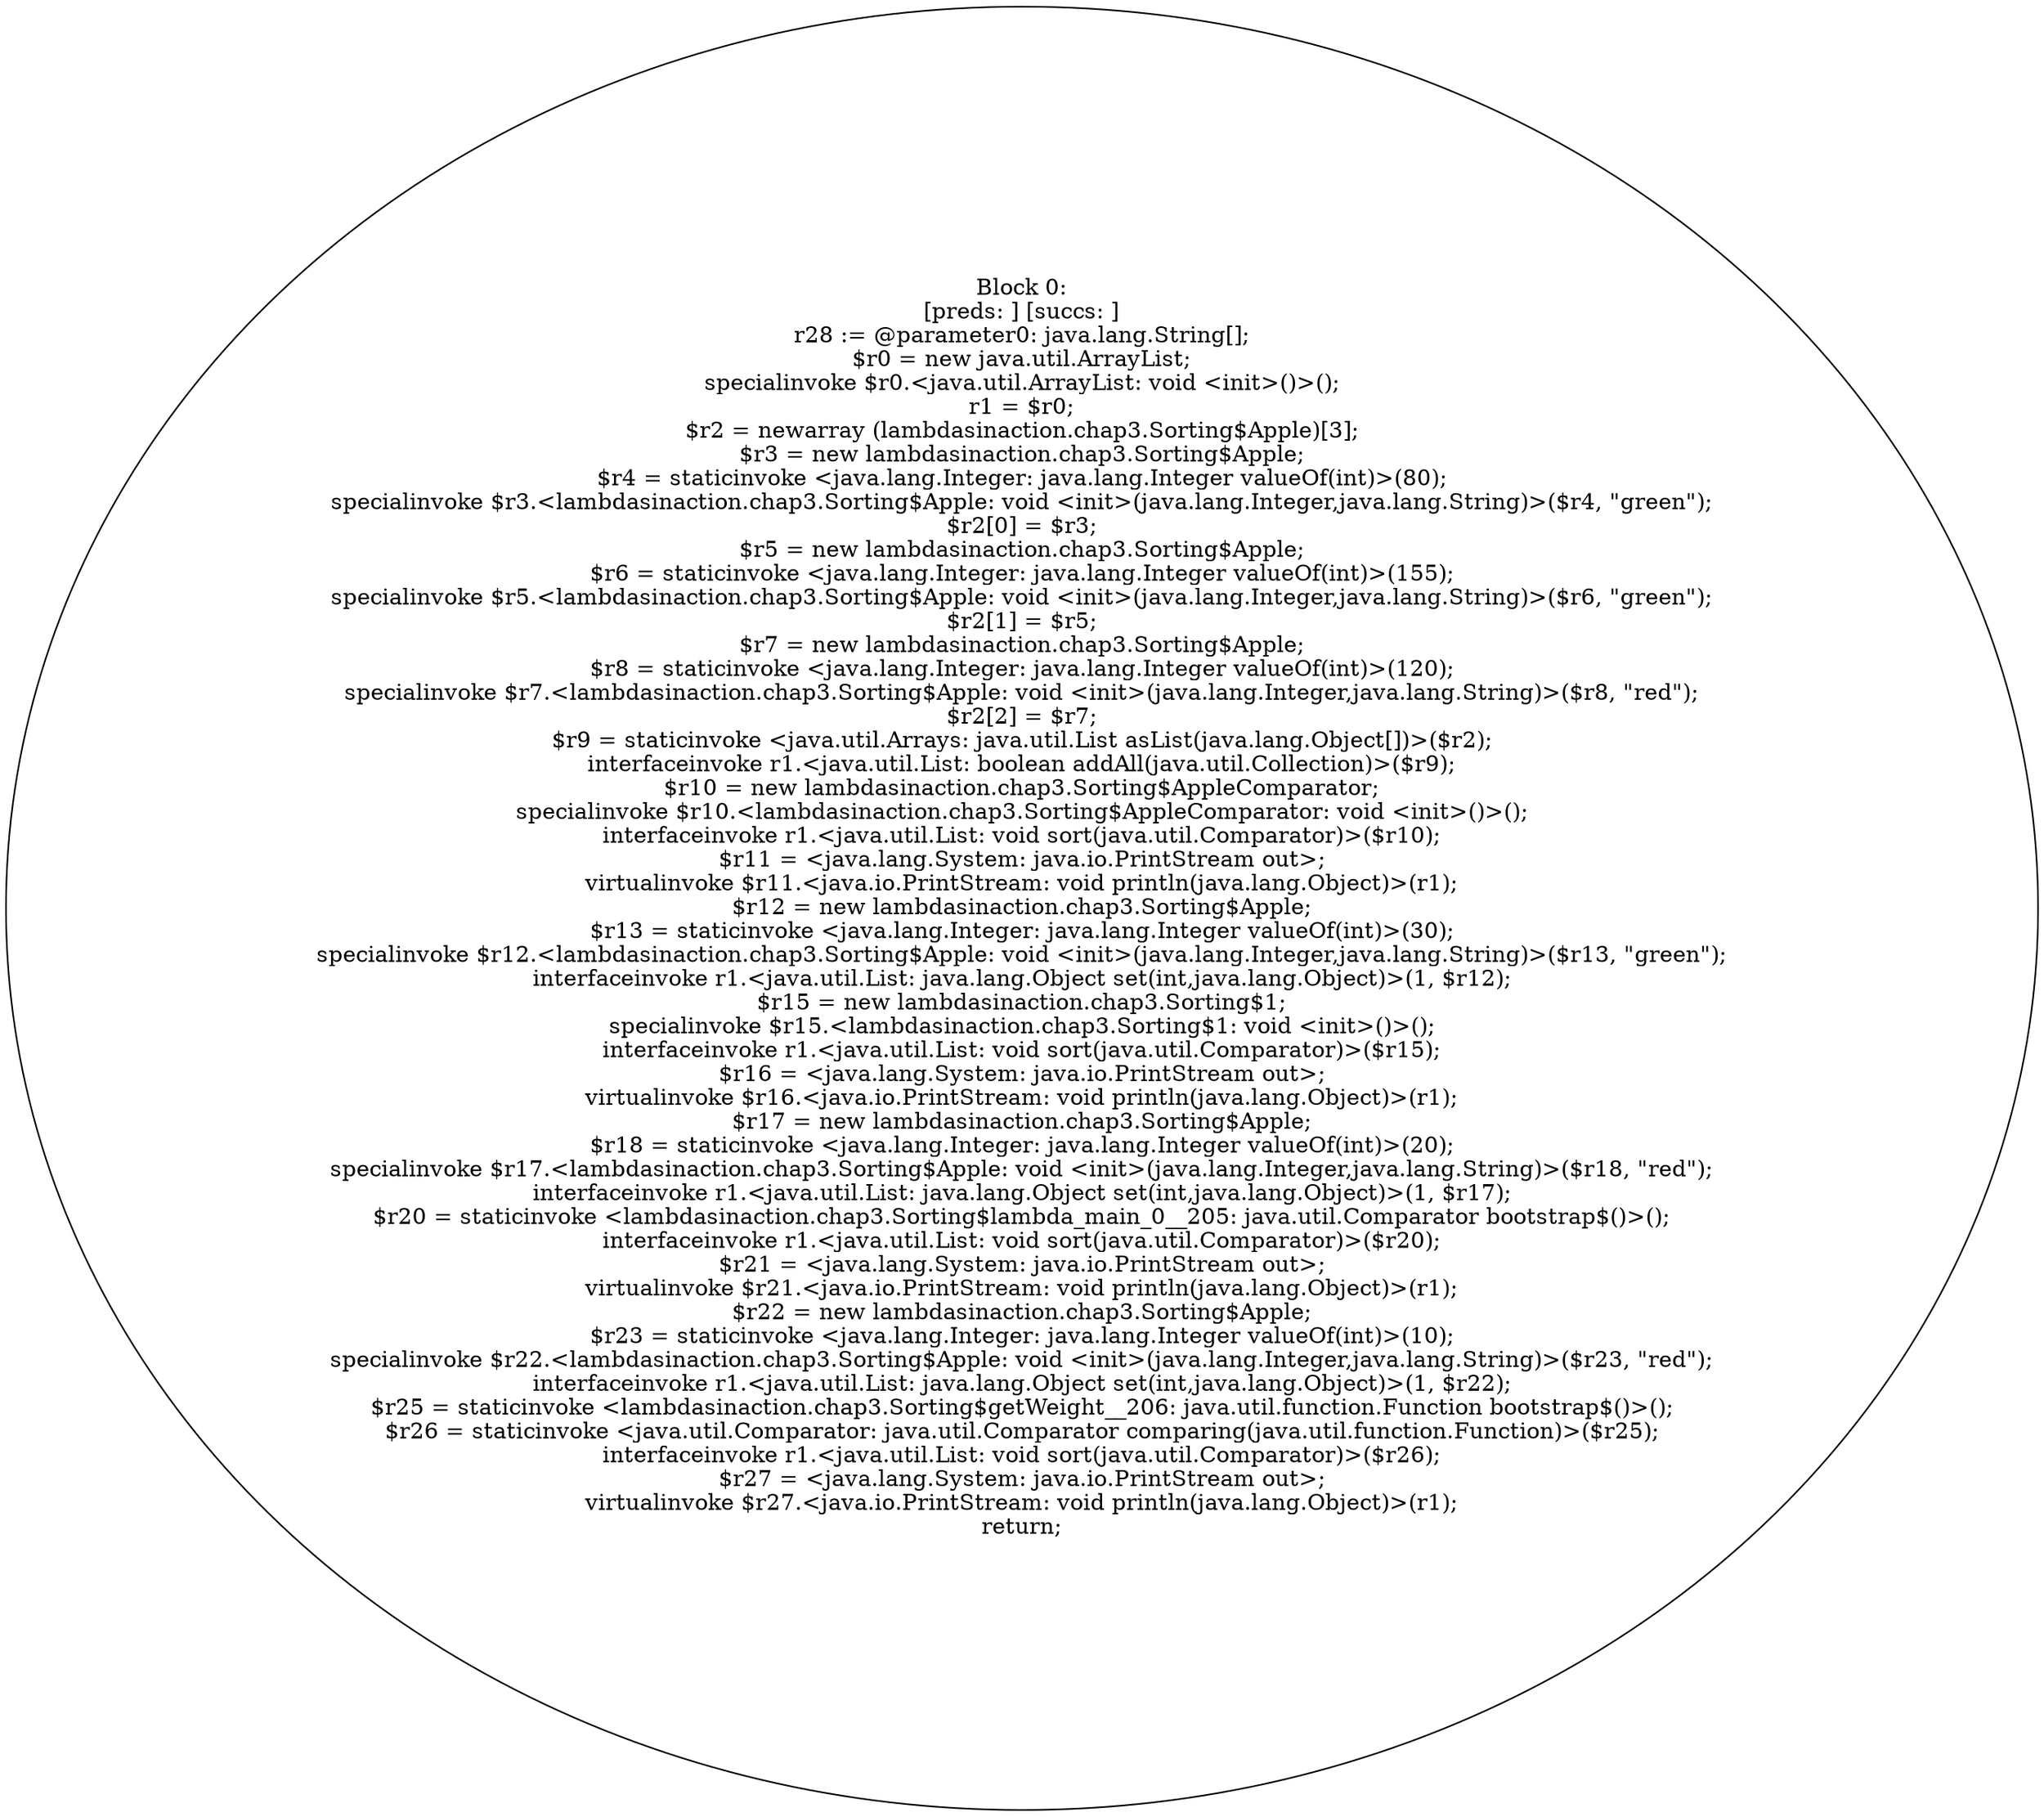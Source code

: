 digraph "unitGraph" {
    "Block 0:
[preds: ] [succs: ]
r28 := @parameter0: java.lang.String[];
$r0 = new java.util.ArrayList;
specialinvoke $r0.<java.util.ArrayList: void <init>()>();
r1 = $r0;
$r2 = newarray (lambdasinaction.chap3.Sorting$Apple)[3];
$r3 = new lambdasinaction.chap3.Sorting$Apple;
$r4 = staticinvoke <java.lang.Integer: java.lang.Integer valueOf(int)>(80);
specialinvoke $r3.<lambdasinaction.chap3.Sorting$Apple: void <init>(java.lang.Integer,java.lang.String)>($r4, \"green\");
$r2[0] = $r3;
$r5 = new lambdasinaction.chap3.Sorting$Apple;
$r6 = staticinvoke <java.lang.Integer: java.lang.Integer valueOf(int)>(155);
specialinvoke $r5.<lambdasinaction.chap3.Sorting$Apple: void <init>(java.lang.Integer,java.lang.String)>($r6, \"green\");
$r2[1] = $r5;
$r7 = new lambdasinaction.chap3.Sorting$Apple;
$r8 = staticinvoke <java.lang.Integer: java.lang.Integer valueOf(int)>(120);
specialinvoke $r7.<lambdasinaction.chap3.Sorting$Apple: void <init>(java.lang.Integer,java.lang.String)>($r8, \"red\");
$r2[2] = $r7;
$r9 = staticinvoke <java.util.Arrays: java.util.List asList(java.lang.Object[])>($r2);
interfaceinvoke r1.<java.util.List: boolean addAll(java.util.Collection)>($r9);
$r10 = new lambdasinaction.chap3.Sorting$AppleComparator;
specialinvoke $r10.<lambdasinaction.chap3.Sorting$AppleComparator: void <init>()>();
interfaceinvoke r1.<java.util.List: void sort(java.util.Comparator)>($r10);
$r11 = <java.lang.System: java.io.PrintStream out>;
virtualinvoke $r11.<java.io.PrintStream: void println(java.lang.Object)>(r1);
$r12 = new lambdasinaction.chap3.Sorting$Apple;
$r13 = staticinvoke <java.lang.Integer: java.lang.Integer valueOf(int)>(30);
specialinvoke $r12.<lambdasinaction.chap3.Sorting$Apple: void <init>(java.lang.Integer,java.lang.String)>($r13, \"green\");
interfaceinvoke r1.<java.util.List: java.lang.Object set(int,java.lang.Object)>(1, $r12);
$r15 = new lambdasinaction.chap3.Sorting$1;
specialinvoke $r15.<lambdasinaction.chap3.Sorting$1: void <init>()>();
interfaceinvoke r1.<java.util.List: void sort(java.util.Comparator)>($r15);
$r16 = <java.lang.System: java.io.PrintStream out>;
virtualinvoke $r16.<java.io.PrintStream: void println(java.lang.Object)>(r1);
$r17 = new lambdasinaction.chap3.Sorting$Apple;
$r18 = staticinvoke <java.lang.Integer: java.lang.Integer valueOf(int)>(20);
specialinvoke $r17.<lambdasinaction.chap3.Sorting$Apple: void <init>(java.lang.Integer,java.lang.String)>($r18, \"red\");
interfaceinvoke r1.<java.util.List: java.lang.Object set(int,java.lang.Object)>(1, $r17);
$r20 = staticinvoke <lambdasinaction.chap3.Sorting$lambda_main_0__205: java.util.Comparator bootstrap$()>();
interfaceinvoke r1.<java.util.List: void sort(java.util.Comparator)>($r20);
$r21 = <java.lang.System: java.io.PrintStream out>;
virtualinvoke $r21.<java.io.PrintStream: void println(java.lang.Object)>(r1);
$r22 = new lambdasinaction.chap3.Sorting$Apple;
$r23 = staticinvoke <java.lang.Integer: java.lang.Integer valueOf(int)>(10);
specialinvoke $r22.<lambdasinaction.chap3.Sorting$Apple: void <init>(java.lang.Integer,java.lang.String)>($r23, \"red\");
interfaceinvoke r1.<java.util.List: java.lang.Object set(int,java.lang.Object)>(1, $r22);
$r25 = staticinvoke <lambdasinaction.chap3.Sorting$getWeight__206: java.util.function.Function bootstrap$()>();
$r26 = staticinvoke <java.util.Comparator: java.util.Comparator comparing(java.util.function.Function)>($r25);
interfaceinvoke r1.<java.util.List: void sort(java.util.Comparator)>($r26);
$r27 = <java.lang.System: java.io.PrintStream out>;
virtualinvoke $r27.<java.io.PrintStream: void println(java.lang.Object)>(r1);
return;
"
}
